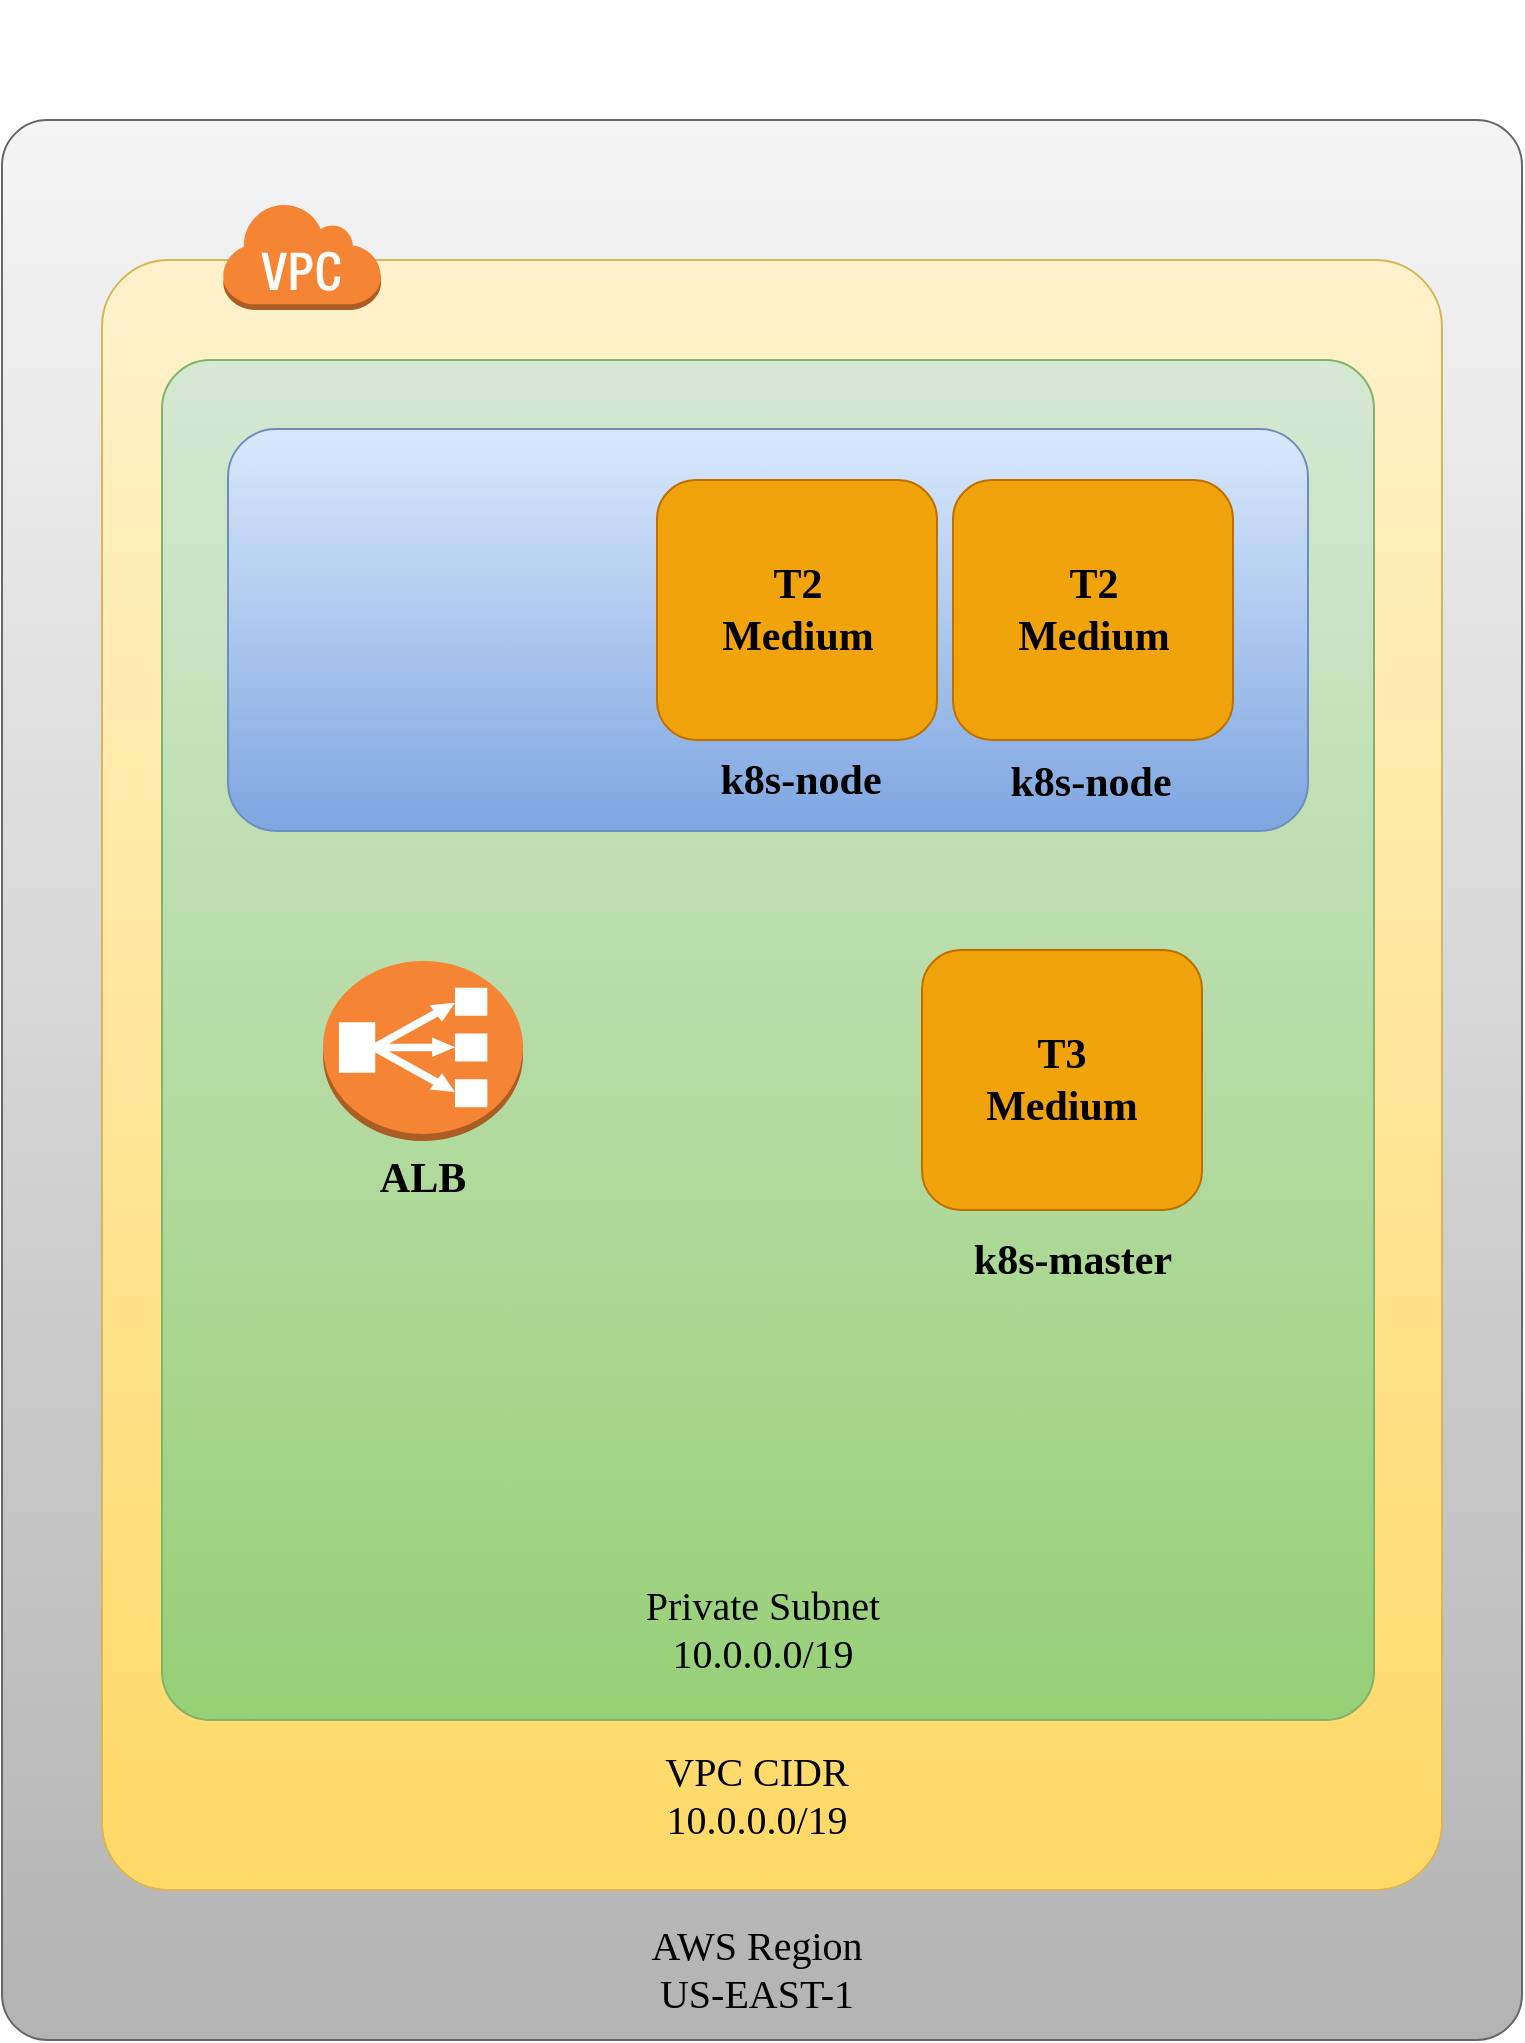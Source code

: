 <mxfile version="10.6.7" type="device"><diagram id="DUYzvYzm58xjtuz-Ow4S" name="Page-1"><mxGraphModel dx="1511" dy="1154" grid="1" gridSize="10" guides="1" tooltips="1" connect="1" arrows="1" fold="1" page="1" pageScale="1" pageWidth="5000" pageHeight="4000" math="0" shadow="0"><root><mxCell id="0"/><mxCell id="1" parent="0"/><mxCell id="0gu6lO2v20vjMCQKDIkK-3" value="" style="rounded=1;whiteSpace=wrap;html=1;arcSize=3;fillColor=#f5f5f5;strokeColor=#666666;gradientColor=#b3b3b3;" vertex="1" parent="1"><mxGeometry x="40" y="80" width="760" height="960" as="geometry"/></mxCell><mxCell id="0gu6lO2v20vjMCQKDIkK-2" value="" style="shape=image;html=1;verticalAlign=top;verticalLabelPosition=bottom;labelBackgroundColor=#ffffff;imageAspect=0;aspect=fixed;image=https://cdn2.iconfinder.com/data/icons/amazon-aws-stencils/100/Non-Service_Specific_copy__AWS_Cloud-128.png" vertex="1" parent="1"><mxGeometry x="40" y="20" width="128" height="128" as="geometry"/></mxCell><mxCell id="0gu6lO2v20vjMCQKDIkK-4" value="" style="rounded=1;whiteSpace=wrap;html=1;arcSize=5;fillColor=#fff2cc;strokeColor=#d6b656;gradientColor=#ffd966;" vertex="1" parent="1"><mxGeometry x="90" y="150" width="670" height="815" as="geometry"/></mxCell><mxCell id="0gu6lO2v20vjMCQKDIkK-5" value="" style="outlineConnect=0;dashed=0;verticalLabelPosition=bottom;verticalAlign=top;align=center;html=1;shape=mxgraph.aws3.virtual_private_cloud;fillColor=#F58534;gradientColor=none;" vertex="1" parent="1"><mxGeometry x="150" y="121" width="79.5" height="54" as="geometry"/></mxCell><mxCell id="0gu6lO2v20vjMCQKDIkK-6" value="" style="rounded=1;whiteSpace=wrap;html=1;arcSize=4;fillColor=#d5e8d4;strokeColor=#82b366;gradientColor=#97d077;" vertex="1" parent="1"><mxGeometry x="120" y="200" width="606" height="680" as="geometry"/></mxCell><mxCell id="0gu6lO2v20vjMCQKDIkK-8" value="" style="rounded=1;whiteSpace=wrap;html=1;arcSize=12;fillColor=#dae8fc;strokeColor=#6c8ebf;gradientColor=#7ea6e0;" vertex="1" parent="1"><mxGeometry x="153" y="234.5" width="540" height="201" as="geometry"/></mxCell><mxCell id="0gu6lO2v20vjMCQKDIkK-9" value="" style="rounded=1;whiteSpace=wrap;html=1;fillColor=#f0a30a;strokeColor=#BD7000;fontColor=#ffffff;" vertex="1" parent="1"><mxGeometry x="500" y="495" width="140" height="130" as="geometry"/></mxCell><mxCell id="0gu6lO2v20vjMCQKDIkK-10" value="T3 Medium" style="text;html=1;strokeColor=none;fillColor=none;align=center;verticalAlign=middle;whiteSpace=wrap;rounded=0;fontSize=21;fontFamily=Verdana;fontStyle=1" vertex="1" parent="1"><mxGeometry x="550" y="550" width="40" height="20" as="geometry"/></mxCell><mxCell id="0gu6lO2v20vjMCQKDIkK-11" value="" style="rounded=1;whiteSpace=wrap;html=1;fillColor=#f0a30a;strokeColor=#BD7000;fontColor=#ffffff;" vertex="1" parent="1"><mxGeometry x="367.5" y="260" width="140" height="130" as="geometry"/></mxCell><mxCell id="0gu6lO2v20vjMCQKDIkK-12" value="T2 Medium" style="text;html=1;strokeColor=none;fillColor=none;align=center;verticalAlign=middle;whiteSpace=wrap;rounded=0;fontSize=21;fontFamily=Verdana;fontStyle=1" vertex="1" parent="1"><mxGeometry x="417.5" y="315" width="40" height="20" as="geometry"/></mxCell><mxCell id="0gu6lO2v20vjMCQKDIkK-15" value="" style="rounded=1;whiteSpace=wrap;html=1;fillColor=#f0a30a;strokeColor=#BD7000;fontColor=#ffffff;" vertex="1" parent="1"><mxGeometry x="515.5" y="260" width="140" height="130" as="geometry"/></mxCell><mxCell id="0gu6lO2v20vjMCQKDIkK-16" value="T2 Medium" style="text;html=1;strokeColor=none;fillColor=none;align=center;verticalAlign=middle;whiteSpace=wrap;rounded=0;fontSize=21;fontFamily=Verdana;fontStyle=1" vertex="1" parent="1"><mxGeometry x="565.5" y="315" width="40" height="20" as="geometry"/></mxCell><mxCell id="0gu6lO2v20vjMCQKDIkK-17" value="" style="outlineConnect=0;dashed=0;verticalLabelPosition=bottom;verticalAlign=top;align=center;html=1;shape=mxgraph.aws3.classic_load_balancer;fillColor=#F58534;gradientColor=none;fontFamily=Verdana;fontSize=21;" vertex="1" parent="1"><mxGeometry x="200.5" y="500.5" width="100" height="90" as="geometry"/></mxCell><mxCell id="0gu6lO2v20vjMCQKDIkK-18" value="k8s-node" style="text;html=1;strokeColor=none;fillColor=none;align=center;verticalAlign=middle;whiteSpace=wrap;rounded=0;fontSize=21;fontFamily=Verdana;fontStyle=1" vertex="1" parent="1"><mxGeometry x="379" y="400" width="121" height="20" as="geometry"/></mxCell><mxCell id="0gu6lO2v20vjMCQKDIkK-19" value="k8s-node" style="text;html=1;strokeColor=none;fillColor=none;align=center;verticalAlign=middle;whiteSpace=wrap;rounded=0;fontSize=21;fontFamily=Verdana;fontStyle=1" vertex="1" parent="1"><mxGeometry x="523.5" y="400.5" width="121" height="20" as="geometry"/></mxCell><mxCell id="0gu6lO2v20vjMCQKDIkK-20" value="k8s-master" style="text;html=1;strokeColor=none;fillColor=none;align=center;verticalAlign=middle;whiteSpace=wrap;rounded=0;fontSize=21;fontFamily=Verdana;fontStyle=1" vertex="1" parent="1"><mxGeometry x="500" y="640" width="151" height="20" as="geometry"/></mxCell><mxCell id="0gu6lO2v20vjMCQKDIkK-21" value="ALB" style="text;html=1;strokeColor=none;fillColor=none;align=center;verticalAlign=middle;whiteSpace=wrap;rounded=0;fontSize=21;fontFamily=Verdana;fontStyle=1" vertex="1" parent="1"><mxGeometry x="190" y="599" width="121" height="20" as="geometry"/></mxCell><mxCell id="0gu6lO2v20vjMCQKDIkK-23" value="Private Subnet&lt;br style=&quot;font-size: 20px;&quot;&gt;10.0.0.0/19&lt;br style=&quot;font-size: 20px;&quot;&gt;" style="text;html=1;strokeColor=none;fillColor=none;align=center;verticalAlign=middle;whiteSpace=wrap;rounded=0;fontSize=20;fontFamily=Verdana;fontStyle=0" vertex="1" parent="1"><mxGeometry x="344.5" y="810" width="151" height="47" as="geometry"/></mxCell><mxCell id="0gu6lO2v20vjMCQKDIkK-24" value="VPC CIDR&lt;br style=&quot;font-size: 20px;&quot;&gt;10.0.0.0/19&lt;br style=&quot;font-size: 20px;&quot;&gt;" style="text;html=1;strokeColor=none;fillColor=none;align=center;verticalAlign=middle;whiteSpace=wrap;rounded=0;fontSize=20;fontFamily=Verdana;fontStyle=0" vertex="1" parent="1"><mxGeometry x="342" y="890" width="151" height="54" as="geometry"/></mxCell><mxCell id="0gu6lO2v20vjMCQKDIkK-26" value="AWS Region&lt;br&gt;US-EAST-1&lt;br style=&quot;font-size: 20px&quot;&gt;" style="text;html=1;strokeColor=none;fillColor=none;align=center;verticalAlign=middle;whiteSpace=wrap;rounded=0;fontSize=20;fontFamily=Verdana;fontStyle=0" vertex="1" parent="1"><mxGeometry x="342" y="977" width="151" height="54" as="geometry"/></mxCell></root></mxGraphModel></diagram></mxfile>